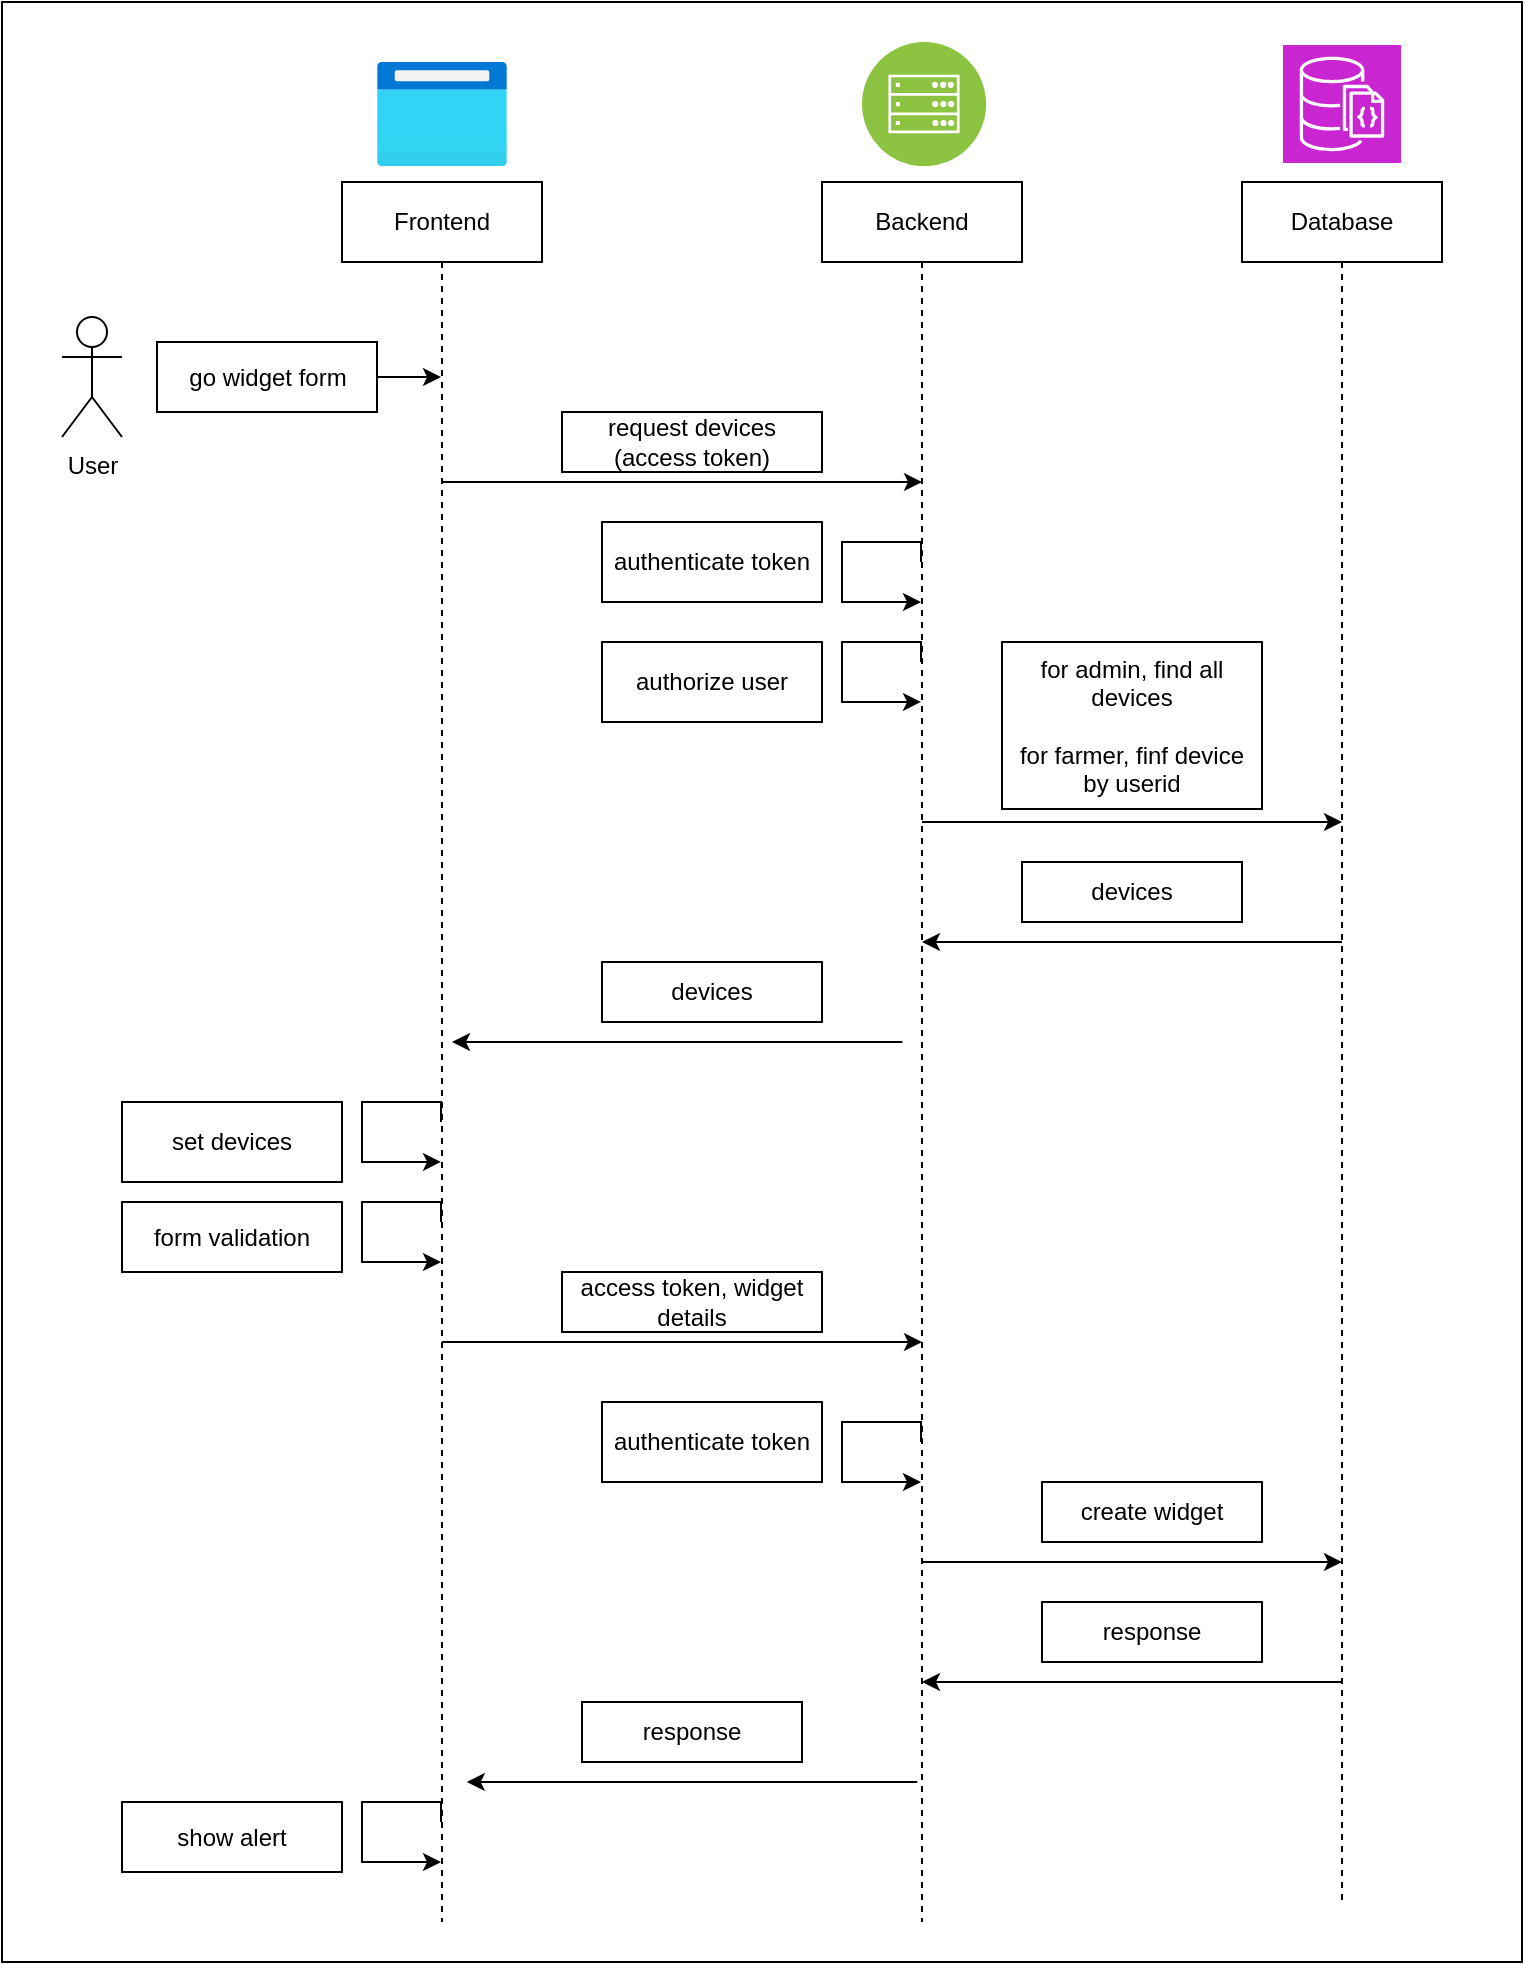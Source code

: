 <mxfile version="24.8.3">
  <diagram name="Page-1" id="TO6kB4z5MBMpsq3OqiZG">
    <mxGraphModel dx="1050" dy="557" grid="1" gridSize="10" guides="1" tooltips="1" connect="1" arrows="1" fold="1" page="1" pageScale="1" pageWidth="850" pageHeight="1100" math="0" shadow="0">
      <root>
        <mxCell id="0" />
        <mxCell id="1" parent="0" />
        <mxCell id="8WxK2-NWpz1wvriiN8iH-17" value="" style="rounded=0;whiteSpace=wrap;html=1;" vertex="1" parent="1">
          <mxGeometry x="200" y="20" width="760" height="980" as="geometry" />
        </mxCell>
        <mxCell id="ds1MS7w25QjL1ORueq1j-7" style="edgeStyle=orthogonalEdgeStyle;rounded=0;orthogonalLoop=1;jettySize=auto;html=1;curved=0;" parent="1" edge="1">
          <mxGeometry relative="1" as="geometry">
            <Array as="points">
              <mxPoint x="510.5" y="260" />
              <mxPoint x="510.5" y="260" />
            </Array>
            <mxPoint x="420" y="260" as="sourcePoint" />
            <mxPoint x="660" y="260" as="targetPoint" />
          </mxGeometry>
        </mxCell>
        <mxCell id="ds1MS7w25QjL1ORueq1j-1" value="Frontend" style="shape=umlLifeline;perimeter=lifelinePerimeter;whiteSpace=wrap;html=1;container=1;dropTarget=0;collapsible=0;recursiveResize=0;outlineConnect=0;portConstraint=eastwest;newEdgeStyle={&quot;curved&quot;:0,&quot;rounded&quot;:0};" parent="1" vertex="1">
          <mxGeometry x="370" y="110" width="100" height="870" as="geometry" />
        </mxCell>
        <mxCell id="ds1MS7w25QjL1ORueq1j-14" style="edgeStyle=orthogonalEdgeStyle;rounded=0;orthogonalLoop=1;jettySize=auto;html=1;curved=0;" parent="1" edge="1">
          <mxGeometry relative="1" as="geometry">
            <Array as="points">
              <mxPoint x="730.5" y="430" />
              <mxPoint x="730.5" y="430" />
            </Array>
            <mxPoint x="660" y="430" as="sourcePoint" />
            <mxPoint x="870" y="430" as="targetPoint" />
          </mxGeometry>
        </mxCell>
        <mxCell id="ds1MS7w25QjL1ORueq1j-2" value="Backend" style="shape=umlLifeline;perimeter=lifelinePerimeter;whiteSpace=wrap;html=1;container=1;dropTarget=0;collapsible=0;recursiveResize=0;outlineConnect=0;portConstraint=eastwest;newEdgeStyle={&quot;curved&quot;:0,&quot;rounded&quot;:0};" parent="1" vertex="1">
          <mxGeometry x="610" y="110" width="100" height="870" as="geometry" />
        </mxCell>
        <mxCell id="ds1MS7w25QjL1ORueq1j-3" value="Database" style="shape=umlLifeline;perimeter=lifelinePerimeter;whiteSpace=wrap;html=1;container=1;dropTarget=0;collapsible=0;recursiveResize=0;outlineConnect=0;portConstraint=eastwest;newEdgeStyle={&quot;curved&quot;:0,&quot;rounded&quot;:0};" parent="1" vertex="1">
          <mxGeometry x="820" y="110" width="100" height="860" as="geometry" />
        </mxCell>
        <mxCell id="ds1MS7w25QjL1ORueq1j-4" value="User" style="shape=umlActor;verticalLabelPosition=bottom;verticalAlign=top;html=1;" parent="1" vertex="1">
          <mxGeometry x="230" y="177.5" width="30" height="60" as="geometry" />
        </mxCell>
        <mxCell id="ds1MS7w25QjL1ORueq1j-6" style="rounded=0;orthogonalLoop=1;jettySize=auto;html=1;" parent="1" source="ds1MS7w25QjL1ORueq1j-8" target="ds1MS7w25QjL1ORueq1j-1" edge="1">
          <mxGeometry relative="1" as="geometry">
            <mxPoint x="320" y="225" as="sourcePoint" />
          </mxGeometry>
        </mxCell>
        <mxCell id="ds1MS7w25QjL1ORueq1j-11" style="edgeStyle=orthogonalEdgeStyle;rounded=0;orthogonalLoop=1;jettySize=auto;html=1;curved=0;" parent="1" edge="1">
          <mxGeometry relative="1" as="geometry">
            <mxPoint x="659.5" y="300" as="sourcePoint" />
            <mxPoint x="659.5" y="320" as="targetPoint" />
            <Array as="points">
              <mxPoint x="620" y="290" />
            </Array>
          </mxGeometry>
        </mxCell>
        <mxCell id="ds1MS7w25QjL1ORueq1j-13" value="authenticate token" style="html=1;whiteSpace=wrap;" parent="1" vertex="1">
          <mxGeometry x="500" y="280" width="110" height="40" as="geometry" />
        </mxCell>
        <mxCell id="ds1MS7w25QjL1ORueq1j-20" value="devices" style="html=1;whiteSpace=wrap;" parent="1" vertex="1">
          <mxGeometry x="710" y="450" width="110" height="30" as="geometry" />
        </mxCell>
        <mxCell id="iVlFPtmmlEYchxga2JXQ-9" style="edgeStyle=orthogonalEdgeStyle;rounded=0;orthogonalLoop=1;jettySize=auto;html=1;curved=0;" parent="1" edge="1">
          <mxGeometry relative="1" as="geometry">
            <mxPoint x="870" y="490" as="sourcePoint" />
            <mxPoint x="660" y="490" as="targetPoint" />
            <Array as="points">
              <mxPoint x="830.5" y="490" />
              <mxPoint x="830.5" y="490" />
            </Array>
          </mxGeometry>
        </mxCell>
        <mxCell id="B1_j8ZbPT3PzYgEqwr39-2" value="" style="image;aspect=fixed;html=1;points=[];align=center;fontSize=12;image=img/lib/azure2/general/Browser.svg;" parent="1" vertex="1">
          <mxGeometry x="387.5" y="50" width="65" height="52" as="geometry" />
        </mxCell>
        <mxCell id="B1_j8ZbPT3PzYgEqwr39-3" value="" style="image;aspect=fixed;perimeter=ellipsePerimeter;html=1;align=center;shadow=0;dashed=0;fontColor=#4277BB;labelBackgroundColor=default;fontSize=12;spacingTop=3;image=img/lib/ibm/infrastructure/mobile_backend.svg;" parent="1" vertex="1">
          <mxGeometry x="630" y="40" width="62" height="62" as="geometry" />
        </mxCell>
        <mxCell id="B1_j8ZbPT3PzYgEqwr39-4" value="" style="sketch=0;points=[[0,0,0],[0.25,0,0],[0.5,0,0],[0.75,0,0],[1,0,0],[0,1,0],[0.25,1,0],[0.5,1,0],[0.75,1,0],[1,1,0],[0,0.25,0],[0,0.5,0],[0,0.75,0],[1,0.25,0],[1,0.5,0],[1,0.75,0]];outlineConnect=0;fontColor=#232F3E;fillColor=#C925D1;strokeColor=#ffffff;dashed=0;verticalLabelPosition=bottom;verticalAlign=top;align=center;html=1;fontSize=12;fontStyle=0;aspect=fixed;shape=mxgraph.aws4.resourceIcon;resIcon=mxgraph.aws4.documentdb_with_mongodb_compatibility;" parent="1" vertex="1">
          <mxGeometry x="840.5" y="41.5" width="59" height="59" as="geometry" />
        </mxCell>
        <mxCell id="ds1MS7w25QjL1ORueq1j-8" value="go widget form" style="html=1;whiteSpace=wrap;" parent="1" vertex="1">
          <mxGeometry x="277.5" y="190" width="110" height="35" as="geometry" />
        </mxCell>
        <mxCell id="CODazpXLHY-GL3RTQAhL-22" value="" style="endArrow=classic;html=1;rounded=0;" parent="1" edge="1">
          <mxGeometry width="50" height="50" relative="1" as="geometry">
            <mxPoint x="650.25" y="540" as="sourcePoint" />
            <mxPoint x="425" y="540" as="targetPoint" />
          </mxGeometry>
        </mxCell>
        <mxCell id="CODazpXLHY-GL3RTQAhL-23" value="devices" style="html=1;whiteSpace=wrap;" parent="1" vertex="1">
          <mxGeometry x="500" y="500" width="110" height="30" as="geometry" />
        </mxCell>
        <mxCell id="hvCD2QtILBZ2bcFVSlkV-1" style="edgeStyle=orthogonalEdgeStyle;rounded=0;orthogonalLoop=1;jettySize=auto;html=1;curved=0;" parent="1" edge="1">
          <mxGeometry relative="1" as="geometry">
            <mxPoint x="659.5" y="349.95" as="sourcePoint" />
            <mxPoint x="659.5" y="369.95" as="targetPoint" />
            <Array as="points">
              <mxPoint x="620" y="339.95" />
            </Array>
          </mxGeometry>
        </mxCell>
        <mxCell id="hvCD2QtILBZ2bcFVSlkV-2" value="authorize user" style="html=1;whiteSpace=wrap;" parent="1" vertex="1">
          <mxGeometry x="500" y="340" width="110" height="40" as="geometry" />
        </mxCell>
        <mxCell id="DxxqK-J1NwxKRJ_Hc7Qy-4" style="edgeStyle=orthogonalEdgeStyle;rounded=0;orthogonalLoop=1;jettySize=auto;html=1;curved=0;" parent="1" edge="1">
          <mxGeometry relative="1" as="geometry">
            <mxPoint x="419.5" y="630" as="sourcePoint" />
            <mxPoint x="419.5" y="650" as="targetPoint" />
            <Array as="points">
              <mxPoint x="380" y="620" />
            </Array>
          </mxGeometry>
        </mxCell>
        <mxCell id="DxxqK-J1NwxKRJ_Hc7Qy-5" value="form validation" style="html=1;whiteSpace=wrap;" parent="1" vertex="1">
          <mxGeometry x="260" y="620" width="110" height="35" as="geometry" />
        </mxCell>
        <mxCell id="DxxqK-J1NwxKRJ_Hc7Qy-6" style="edgeStyle=orthogonalEdgeStyle;rounded=0;orthogonalLoop=1;jettySize=auto;html=1;curved=0;" parent="1" edge="1">
          <mxGeometry relative="1" as="geometry">
            <mxPoint x="419.5" y="579.95" as="sourcePoint" />
            <mxPoint x="419.5" y="599.95" as="targetPoint" />
            <Array as="points">
              <mxPoint x="380" y="569.95" />
            </Array>
          </mxGeometry>
        </mxCell>
        <mxCell id="DxxqK-J1NwxKRJ_Hc7Qy-7" value="set devices" style="html=1;whiteSpace=wrap;" parent="1" vertex="1">
          <mxGeometry x="260" y="570" width="110" height="40" as="geometry" />
        </mxCell>
        <mxCell id="8WxK2-NWpz1wvriiN8iH-1" value="request devices (access token)" style="html=1;whiteSpace=wrap;" vertex="1" parent="1">
          <mxGeometry x="480" y="225" width="130" height="30" as="geometry" />
        </mxCell>
        <mxCell id="8WxK2-NWpz1wvriiN8iH-2" value="for admin, find all devices&lt;br&gt;&lt;br&gt;for farmer, finf device by userid" style="html=1;whiteSpace=wrap;" vertex="1" parent="1">
          <mxGeometry x="700" y="340" width="130" height="83.5" as="geometry" />
        </mxCell>
        <mxCell id="8WxK2-NWpz1wvriiN8iH-3" style="edgeStyle=orthogonalEdgeStyle;rounded=0;orthogonalLoop=1;jettySize=auto;html=1;curved=0;" edge="1" parent="1">
          <mxGeometry relative="1" as="geometry">
            <Array as="points">
              <mxPoint x="510.5" y="690" />
              <mxPoint x="510.5" y="690" />
            </Array>
            <mxPoint x="420" y="690" as="sourcePoint" />
            <mxPoint x="660" y="690" as="targetPoint" />
          </mxGeometry>
        </mxCell>
        <mxCell id="8WxK2-NWpz1wvriiN8iH-4" value="access token, widget details" style="html=1;whiteSpace=wrap;" vertex="1" parent="1">
          <mxGeometry x="480" y="655" width="130" height="30" as="geometry" />
        </mxCell>
        <mxCell id="8WxK2-NWpz1wvriiN8iH-5" style="edgeStyle=orthogonalEdgeStyle;rounded=0;orthogonalLoop=1;jettySize=auto;html=1;curved=0;" edge="1" parent="1">
          <mxGeometry relative="1" as="geometry">
            <Array as="points">
              <mxPoint x="730.5" y="800" />
              <mxPoint x="730.5" y="800" />
            </Array>
            <mxPoint x="660" y="800" as="sourcePoint" />
            <mxPoint x="870" y="800" as="targetPoint" />
          </mxGeometry>
        </mxCell>
        <mxCell id="8WxK2-NWpz1wvriiN8iH-7" value="authenticate token" style="html=1;whiteSpace=wrap;" vertex="1" parent="1">
          <mxGeometry x="500" y="720" width="110" height="40" as="geometry" />
        </mxCell>
        <mxCell id="8WxK2-NWpz1wvriiN8iH-9" style="edgeStyle=orthogonalEdgeStyle;rounded=0;orthogonalLoop=1;jettySize=auto;html=1;curved=0;" edge="1" parent="1">
          <mxGeometry relative="1" as="geometry">
            <mxPoint x="659.5" y="740" as="sourcePoint" />
            <mxPoint x="659.5" y="760" as="targetPoint" />
            <Array as="points">
              <mxPoint x="620" y="730" />
            </Array>
          </mxGeometry>
        </mxCell>
        <mxCell id="8WxK2-NWpz1wvriiN8iH-10" value="create widget" style="html=1;whiteSpace=wrap;" vertex="1" parent="1">
          <mxGeometry x="720" y="760" width="110" height="30" as="geometry" />
        </mxCell>
        <mxCell id="8WxK2-NWpz1wvriiN8iH-11" style="edgeStyle=orthogonalEdgeStyle;rounded=0;orthogonalLoop=1;jettySize=auto;html=1;curved=0;" edge="1" parent="1">
          <mxGeometry relative="1" as="geometry">
            <mxPoint x="870" y="860" as="sourcePoint" />
            <mxPoint x="660" y="860" as="targetPoint" />
            <Array as="points">
              <mxPoint x="830.5" y="860" />
              <mxPoint x="830.5" y="860" />
            </Array>
          </mxGeometry>
        </mxCell>
        <mxCell id="8WxK2-NWpz1wvriiN8iH-12" value="response" style="html=1;whiteSpace=wrap;" vertex="1" parent="1">
          <mxGeometry x="720" y="820" width="110" height="30" as="geometry" />
        </mxCell>
        <mxCell id="8WxK2-NWpz1wvriiN8iH-13" value="" style="endArrow=classic;html=1;rounded=0;" edge="1" parent="1">
          <mxGeometry width="50" height="50" relative="1" as="geometry">
            <mxPoint x="657.63" y="910" as="sourcePoint" />
            <mxPoint x="432.38" y="910" as="targetPoint" />
          </mxGeometry>
        </mxCell>
        <mxCell id="8WxK2-NWpz1wvriiN8iH-14" value="response" style="html=1;whiteSpace=wrap;" vertex="1" parent="1">
          <mxGeometry x="490" y="870" width="110" height="30" as="geometry" />
        </mxCell>
        <mxCell id="8WxK2-NWpz1wvriiN8iH-15" style="edgeStyle=orthogonalEdgeStyle;rounded=0;orthogonalLoop=1;jettySize=auto;html=1;curved=0;" edge="1" parent="1">
          <mxGeometry relative="1" as="geometry">
            <mxPoint x="419.5" y="930" as="sourcePoint" />
            <mxPoint x="419.5" y="950" as="targetPoint" />
            <Array as="points">
              <mxPoint x="380" y="920" />
            </Array>
          </mxGeometry>
        </mxCell>
        <mxCell id="8WxK2-NWpz1wvriiN8iH-16" value="show alert" style="html=1;whiteSpace=wrap;" vertex="1" parent="1">
          <mxGeometry x="260" y="920" width="110" height="35" as="geometry" />
        </mxCell>
      </root>
    </mxGraphModel>
  </diagram>
</mxfile>

